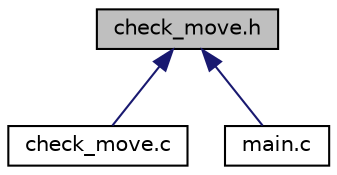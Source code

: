digraph "check_move.h"
{
 // LATEX_PDF_SIZE
  edge [fontname="Helvetica",fontsize="10",labelfontname="Helvetica",labelfontsize="10"];
  node [fontname="Helvetica",fontsize="10",shape=record];
  Node1 [label="check_move.h",height=0.2,width=0.4,color="black", fillcolor="grey75", style="filled", fontcolor="black",tooltip="Libreria che controlla se le pedine sono selezionabili, se hanno mangiate obbligatorie e se si posson..."];
  Node1 -> Node2 [dir="back",color="midnightblue",fontsize="10",style="solid",fontname="Helvetica"];
  Node2 [label="check_move.c",height=0.2,width=0.4,color="black", fillcolor="white", style="filled",URL="$check__move_8c.html",tooltip="Funzioni che controllano se le pedine sono selezionabili, se hanno mangiate obbligatorie e se si poss..."];
  Node1 -> Node3 [dir="back",color="midnightblue",fontsize="10",style="solid",fontname="Helvetica"];
  Node3 [label="main.c",height=0.2,width=0.4,color="black", fillcolor="white", style="filled",URL="$main_8c.html",tooltip="MAIN."];
}
